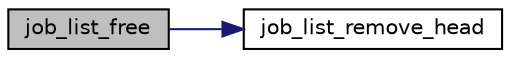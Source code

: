 digraph "job_list_free"
{
 // LATEX_PDF_SIZE
  edge [fontname="Helvetica",fontsize="10",labelfontname="Helvetica",labelfontsize="10"];
  node [fontname="Helvetica",fontsize="10",shape=record];
  rankdir="LR";
  Node1 [label="job_list_free",height=0.2,width=0.4,color="black", fillcolor="grey75", style="filled", fontcolor="black",tooltip=" "];
  Node1 -> Node2 [color="midnightblue",fontsize="10",style="solid",fontname="Helvetica"];
  Node2 [label="job_list_remove_head",height=0.2,width=0.4,color="black", fillcolor="white", style="filled",URL="$pad__list_8c.html#a253aa0606b4af839fe793cc0510736d7",tooltip=" "];
}

